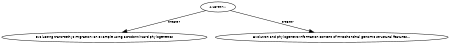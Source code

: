 digraph G {
size="3,3";
node [fontsize=7, fontname="Helvetica"];
edge [fontsize=7, fontname="Helvetica"];
node0 [label="A Larson...", width=0.27433100247,height=0.27433100247];
node1 [label="Evaluating trans-tethys migration: an example using acrodont lizard phylogenetics", width=0.27433100247,height=0.27433100247];
node2 [label="Evolution and phylogenetic information content of mitochondrial genomic structural features...", width=0.27433100247,height=0.27433100247];
node0 -> node1 [label="creator"];
node0 -> node2 [label="creator"];
}

